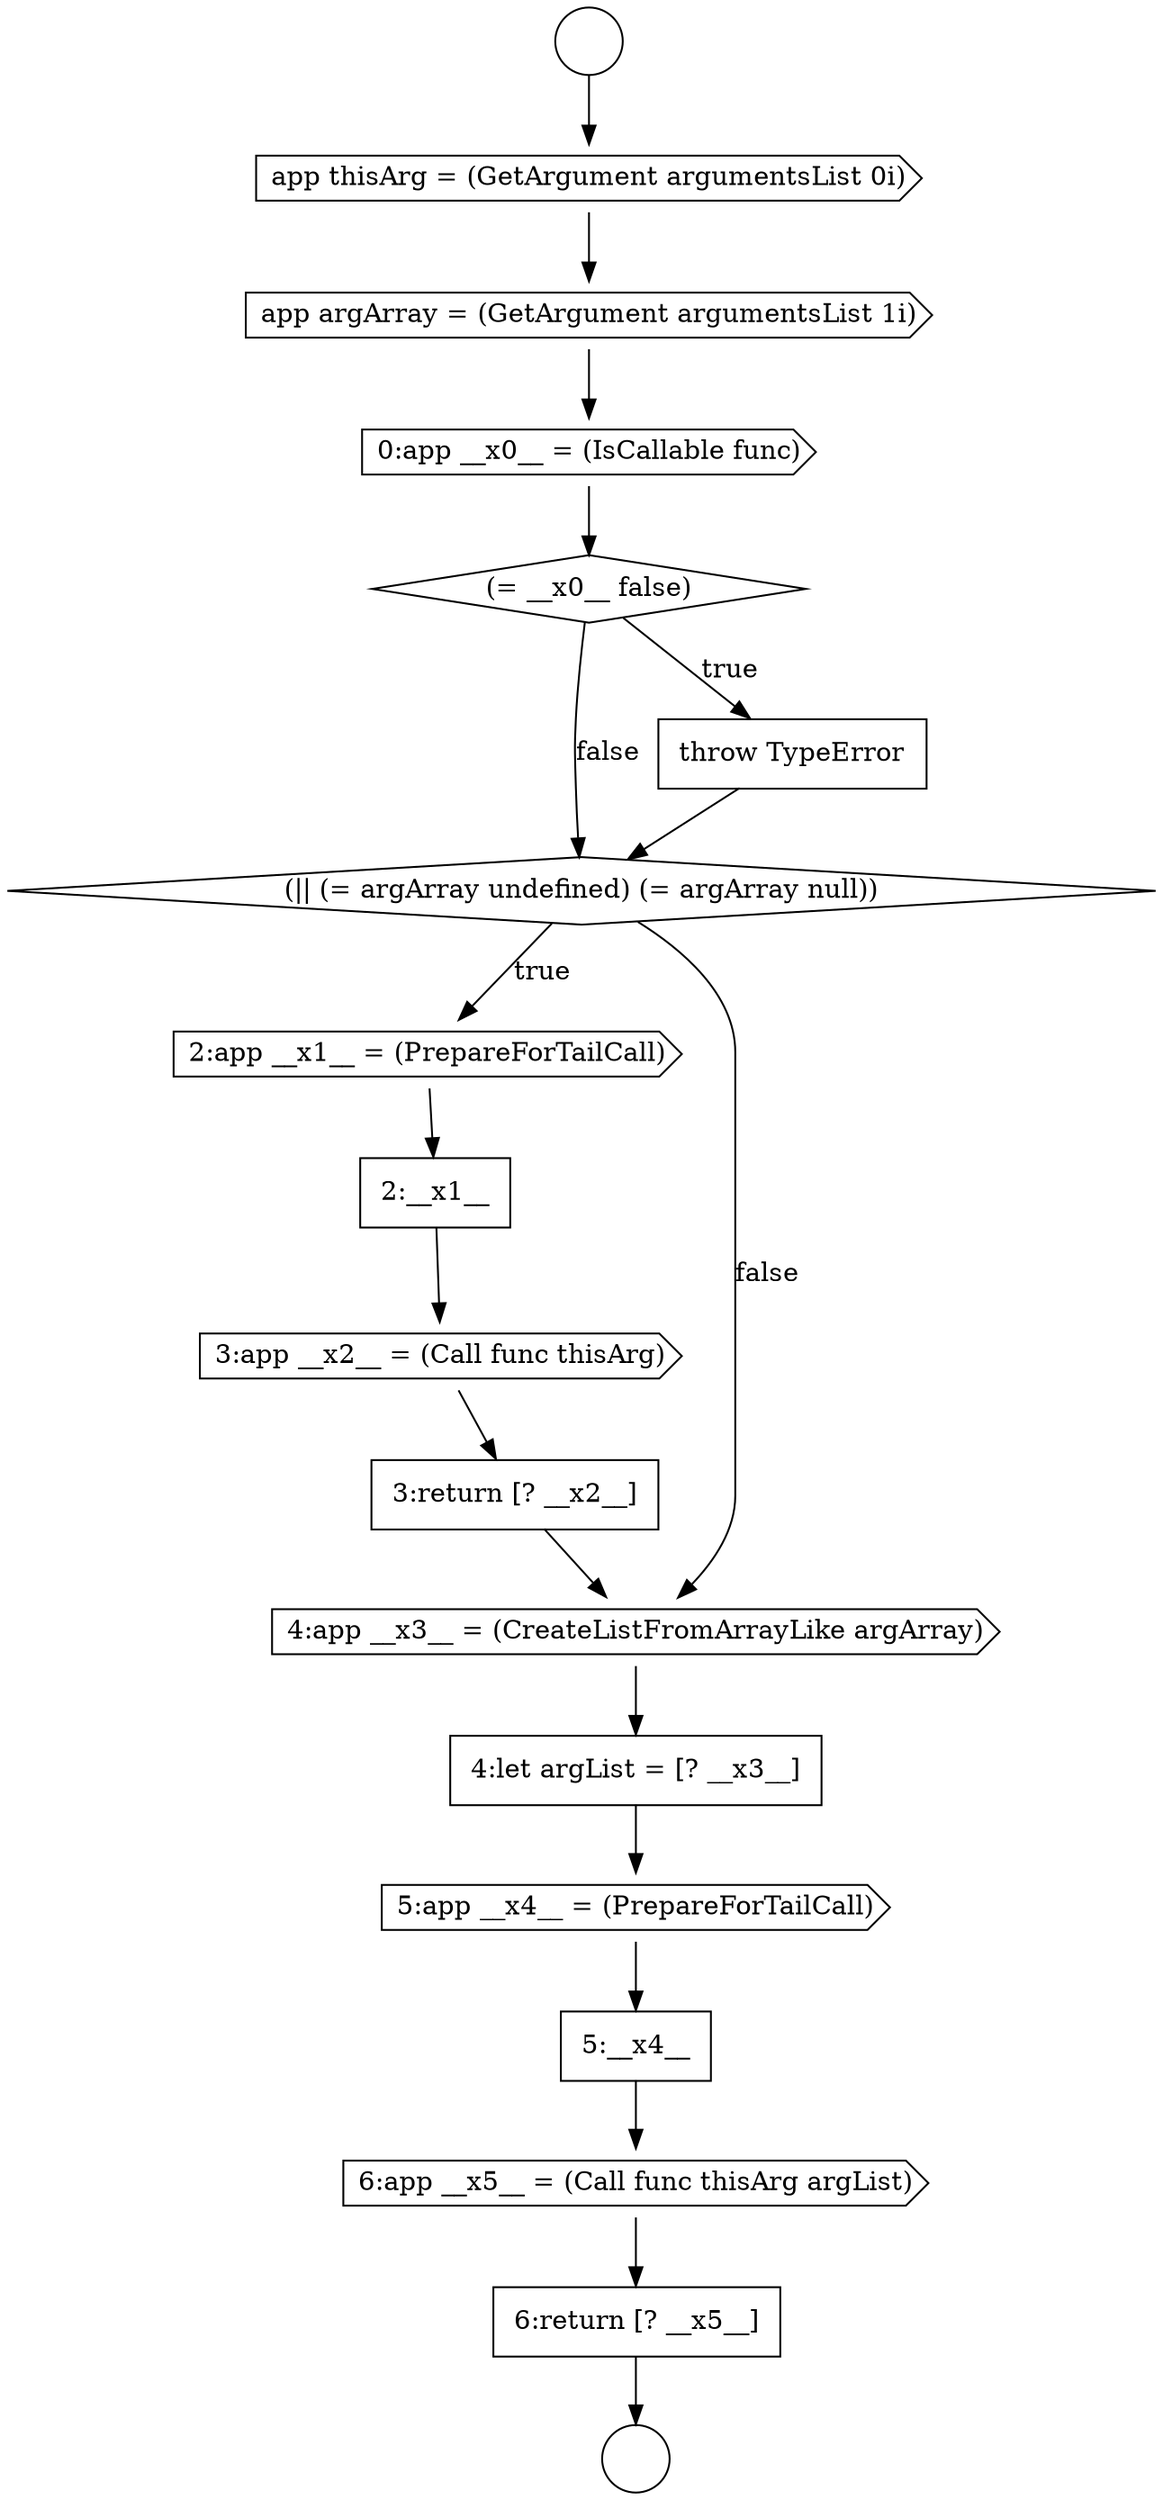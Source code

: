 digraph {
  node11024 [shape=none, margin=0, label=<<font color="black">
    <table border="0" cellborder="1" cellspacing="0" cellpadding="10">
      <tr><td align="left">4:let argList = [? __x3__]</td></tr>
    </table>
  </font>> color="black" fillcolor="white" style=filled]
  node11025 [shape=cds, label=<<font color="black">5:app __x4__ = (PrepareForTailCall)</font>> color="black" fillcolor="white" style=filled]
  node11015 [shape=cds, label=<<font color="black">0:app __x0__ = (IsCallable func)</font>> color="black" fillcolor="white" style=filled]
  node11019 [shape=cds, label=<<font color="black">2:app __x1__ = (PrepareForTailCall)</font>> color="black" fillcolor="white" style=filled]
  node11026 [shape=none, margin=0, label=<<font color="black">
    <table border="0" cellborder="1" cellspacing="0" cellpadding="10">
      <tr><td align="left">5:__x4__</td></tr>
    </table>
  </font>> color="black" fillcolor="white" style=filled]
  node11023 [shape=cds, label=<<font color="black">4:app __x3__ = (CreateListFromArrayLike argArray)</font>> color="black" fillcolor="white" style=filled]
  node11018 [shape=diamond, label=<<font color="black">(|| (= argArray undefined) (= argArray null))</font>> color="black" fillcolor="white" style=filled]
  node11012 [shape=circle label=" " color="black" fillcolor="white" style=filled]
  node11017 [shape=none, margin=0, label=<<font color="black">
    <table border="0" cellborder="1" cellspacing="0" cellpadding="10">
      <tr><td align="left">throw TypeError</td></tr>
    </table>
  </font>> color="black" fillcolor="white" style=filled]
  node11013 [shape=cds, label=<<font color="black">app thisArg = (GetArgument argumentsList 0i)</font>> color="black" fillcolor="white" style=filled]
  node11028 [shape=none, margin=0, label=<<font color="black">
    <table border="0" cellborder="1" cellspacing="0" cellpadding="10">
      <tr><td align="left">6:return [? __x5__]</td></tr>
    </table>
  </font>> color="black" fillcolor="white" style=filled]
  node11021 [shape=cds, label=<<font color="black">3:app __x2__ = (Call func thisArg)</font>> color="black" fillcolor="white" style=filled]
  node11014 [shape=cds, label=<<font color="black">app argArray = (GetArgument argumentsList 1i)</font>> color="black" fillcolor="white" style=filled]
  node11020 [shape=none, margin=0, label=<<font color="black">
    <table border="0" cellborder="1" cellspacing="0" cellpadding="10">
      <tr><td align="left">2:__x1__</td></tr>
    </table>
  </font>> color="black" fillcolor="white" style=filled]
  node11016 [shape=diamond, label=<<font color="black">(= __x0__ false)</font>> color="black" fillcolor="white" style=filled]
  node11011 [shape=circle label=" " color="black" fillcolor="white" style=filled]
  node11027 [shape=cds, label=<<font color="black">6:app __x5__ = (Call func thisArg argList)</font>> color="black" fillcolor="white" style=filled]
  node11022 [shape=none, margin=0, label=<<font color="black">
    <table border="0" cellborder="1" cellspacing="0" cellpadding="10">
      <tr><td align="left">3:return [? __x2__]</td></tr>
    </table>
  </font>> color="black" fillcolor="white" style=filled]
  node11021 -> node11022 [ color="black"]
  node11024 -> node11025 [ color="black"]
  node11027 -> node11028 [ color="black"]
  node11026 -> node11027 [ color="black"]
  node11014 -> node11015 [ color="black"]
  node11023 -> node11024 [ color="black"]
  node11017 -> node11018 [ color="black"]
  node11018 -> node11019 [label=<<font color="black">true</font>> color="black"]
  node11018 -> node11023 [label=<<font color="black">false</font>> color="black"]
  node11022 -> node11023 [ color="black"]
  node11015 -> node11016 [ color="black"]
  node11025 -> node11026 [ color="black"]
  node11011 -> node11013 [ color="black"]
  node11028 -> node11012 [ color="black"]
  node11019 -> node11020 [ color="black"]
  node11016 -> node11017 [label=<<font color="black">true</font>> color="black"]
  node11016 -> node11018 [label=<<font color="black">false</font>> color="black"]
  node11013 -> node11014 [ color="black"]
  node11020 -> node11021 [ color="black"]
}
